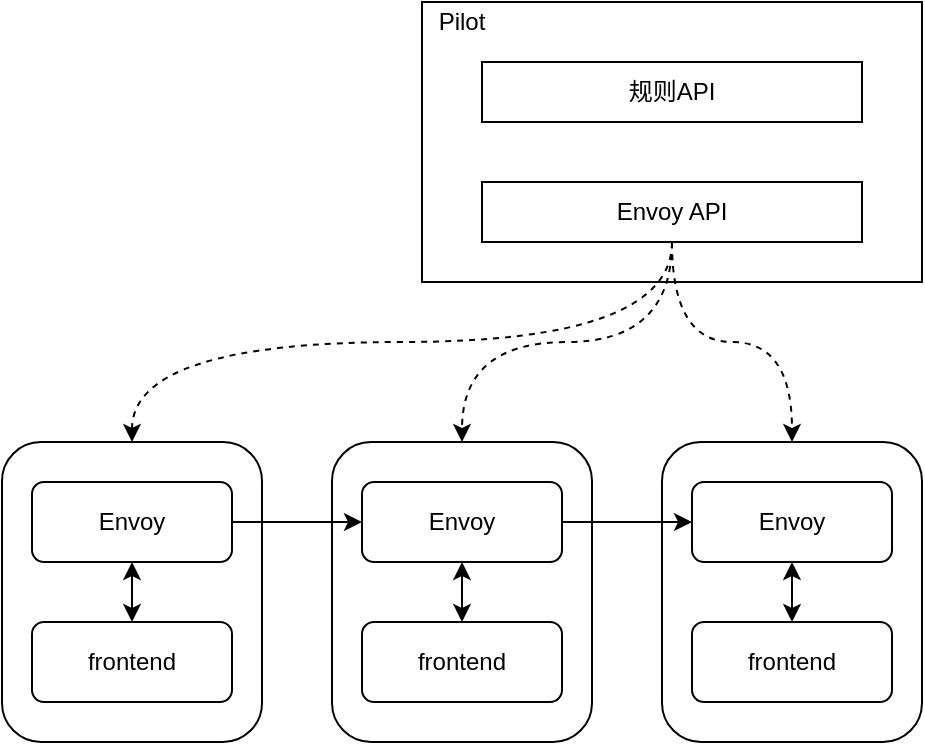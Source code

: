 <mxfile version="12.6.5" type="device"><diagram id="hG7e3X0CpGAqQgXFRaZX" name="Page-1"><mxGraphModel dx="1024" dy="592" grid="1" gridSize="10" guides="1" tooltips="1" connect="1" arrows="1" fold="1" page="1" pageScale="1" pageWidth="2339" pageHeight="3300" math="0" shadow="0"><root><mxCell id="0"/><mxCell id="1" parent="0"/><mxCell id="TItZFPPBf_l_McO38PVR-1" value="" style="rounded=0;whiteSpace=wrap;html=1;" vertex="1" parent="1"><mxGeometry x="350" y="110" width="250" height="140" as="geometry"/></mxCell><mxCell id="TItZFPPBf_l_McO38PVR-2" value="Pilot" style="text;html=1;strokeColor=none;fillColor=none;align=center;verticalAlign=middle;whiteSpace=wrap;rounded=0;" vertex="1" parent="1"><mxGeometry x="350" y="110" width="40" height="20" as="geometry"/></mxCell><mxCell id="TItZFPPBf_l_McO38PVR-3" value="规则API" style="rounded=0;whiteSpace=wrap;html=1;" vertex="1" parent="1"><mxGeometry x="380" y="140" width="190" height="30" as="geometry"/></mxCell><mxCell id="TItZFPPBf_l_McO38PVR-21" style="edgeStyle=orthogonalEdgeStyle;orthogonalLoop=1;jettySize=auto;html=1;entryX=0.5;entryY=0;entryDx=0;entryDy=0;startArrow=none;startFill=0;strokeColor=none;curved=1;" edge="1" parent="1" source="TItZFPPBf_l_McO38PVR-4" target="TItZFPPBf_l_McO38PVR-6"><mxGeometry relative="1" as="geometry"/></mxCell><mxCell id="TItZFPPBf_l_McO38PVR-23" style="edgeStyle=orthogonalEdgeStyle;curved=1;orthogonalLoop=1;jettySize=auto;html=1;startArrow=none;startFill=0;dashed=1;exitX=0.5;exitY=1;exitDx=0;exitDy=0;" edge="1" parent="1" source="TItZFPPBf_l_McO38PVR-4" target="TItZFPPBf_l_McO38PVR-5"><mxGeometry relative="1" as="geometry"/></mxCell><mxCell id="TItZFPPBf_l_McO38PVR-24" style="edgeStyle=orthogonalEdgeStyle;curved=1;orthogonalLoop=1;jettySize=auto;html=1;dashed=1;startArrow=none;startFill=0;" edge="1" parent="1" source="TItZFPPBf_l_McO38PVR-4" target="TItZFPPBf_l_McO38PVR-11"><mxGeometry relative="1" as="geometry"/></mxCell><mxCell id="TItZFPPBf_l_McO38PVR-25" style="edgeStyle=orthogonalEdgeStyle;curved=1;orthogonalLoop=1;jettySize=auto;html=1;dashed=1;startArrow=none;startFill=0;" edge="1" parent="1" source="TItZFPPBf_l_McO38PVR-4" target="TItZFPPBf_l_McO38PVR-15"><mxGeometry relative="1" as="geometry"/></mxCell><mxCell id="TItZFPPBf_l_McO38PVR-4" value="Envoy API" style="rounded=0;whiteSpace=wrap;html=1;" vertex="1" parent="1"><mxGeometry x="380" y="200" width="190" height="30" as="geometry"/></mxCell><mxCell id="TItZFPPBf_l_McO38PVR-5" value="" style="rounded=1;whiteSpace=wrap;html=1;" vertex="1" parent="1"><mxGeometry x="140" y="330" width="130" height="150" as="geometry"/></mxCell><mxCell id="TItZFPPBf_l_McO38PVR-6" value="Envoy" style="rounded=1;whiteSpace=wrap;html=1;" vertex="1" parent="1"><mxGeometry x="155" y="350" width="100" height="40" as="geometry"/></mxCell><mxCell id="TItZFPPBf_l_McO38PVR-10" style="edgeStyle=orthogonalEdgeStyle;rounded=0;orthogonalLoop=1;jettySize=auto;html=1;entryX=0.5;entryY=1;entryDx=0;entryDy=0;startArrow=classic;startFill=1;" edge="1" parent="1" source="TItZFPPBf_l_McO38PVR-7" target="TItZFPPBf_l_McO38PVR-6"><mxGeometry relative="1" as="geometry"/></mxCell><mxCell id="TItZFPPBf_l_McO38PVR-7" value="frontend" style="rounded=1;whiteSpace=wrap;html=1;" vertex="1" parent="1"><mxGeometry x="155" y="420" width="100" height="40" as="geometry"/></mxCell><mxCell id="TItZFPPBf_l_McO38PVR-11" value="" style="rounded=1;whiteSpace=wrap;html=1;" vertex="1" parent="1"><mxGeometry x="305" y="330" width="130" height="150" as="geometry"/></mxCell><mxCell id="TItZFPPBf_l_McO38PVR-12" value="Envoy" style="rounded=1;whiteSpace=wrap;html=1;" vertex="1" parent="1"><mxGeometry x="320" y="350" width="100" height="40" as="geometry"/></mxCell><mxCell id="TItZFPPBf_l_McO38PVR-13" style="edgeStyle=orthogonalEdgeStyle;rounded=0;orthogonalLoop=1;jettySize=auto;html=1;entryX=0.5;entryY=1;entryDx=0;entryDy=0;startArrow=classic;startFill=1;" edge="1" parent="1" source="TItZFPPBf_l_McO38PVR-14" target="TItZFPPBf_l_McO38PVR-12"><mxGeometry relative="1" as="geometry"/></mxCell><mxCell id="TItZFPPBf_l_McO38PVR-14" value="frontend" style="rounded=1;whiteSpace=wrap;html=1;" vertex="1" parent="1"><mxGeometry x="320" y="420" width="100" height="40" as="geometry"/></mxCell><mxCell id="TItZFPPBf_l_McO38PVR-15" value="" style="rounded=1;whiteSpace=wrap;html=1;" vertex="1" parent="1"><mxGeometry x="470" y="330" width="130" height="150" as="geometry"/></mxCell><mxCell id="TItZFPPBf_l_McO38PVR-16" value="Envoy" style="rounded=1;whiteSpace=wrap;html=1;" vertex="1" parent="1"><mxGeometry x="485" y="350" width="100" height="40" as="geometry"/></mxCell><mxCell id="TItZFPPBf_l_McO38PVR-17" style="edgeStyle=orthogonalEdgeStyle;rounded=0;orthogonalLoop=1;jettySize=auto;html=1;entryX=0.5;entryY=1;entryDx=0;entryDy=0;startArrow=classic;startFill=1;" edge="1" parent="1" source="TItZFPPBf_l_McO38PVR-18" target="TItZFPPBf_l_McO38PVR-16"><mxGeometry relative="1" as="geometry"/></mxCell><mxCell id="TItZFPPBf_l_McO38PVR-18" value="frontend" style="rounded=1;whiteSpace=wrap;html=1;" vertex="1" parent="1"><mxGeometry x="485" y="420" width="100" height="40" as="geometry"/></mxCell><mxCell id="TItZFPPBf_l_McO38PVR-19" style="edgeStyle=orthogonalEdgeStyle;rounded=0;orthogonalLoop=1;jettySize=auto;html=1;startArrow=none;startFill=0;" edge="1" parent="1" source="TItZFPPBf_l_McO38PVR-6" target="TItZFPPBf_l_McO38PVR-12"><mxGeometry relative="1" as="geometry"/></mxCell><mxCell id="TItZFPPBf_l_McO38PVR-20" style="edgeStyle=orthogonalEdgeStyle;rounded=0;orthogonalLoop=1;jettySize=auto;html=1;entryX=0;entryY=0.5;entryDx=0;entryDy=0;startArrow=none;startFill=0;" edge="1" parent="1" source="TItZFPPBf_l_McO38PVR-12" target="TItZFPPBf_l_McO38PVR-16"><mxGeometry relative="1" as="geometry"/></mxCell></root></mxGraphModel></diagram></mxfile>